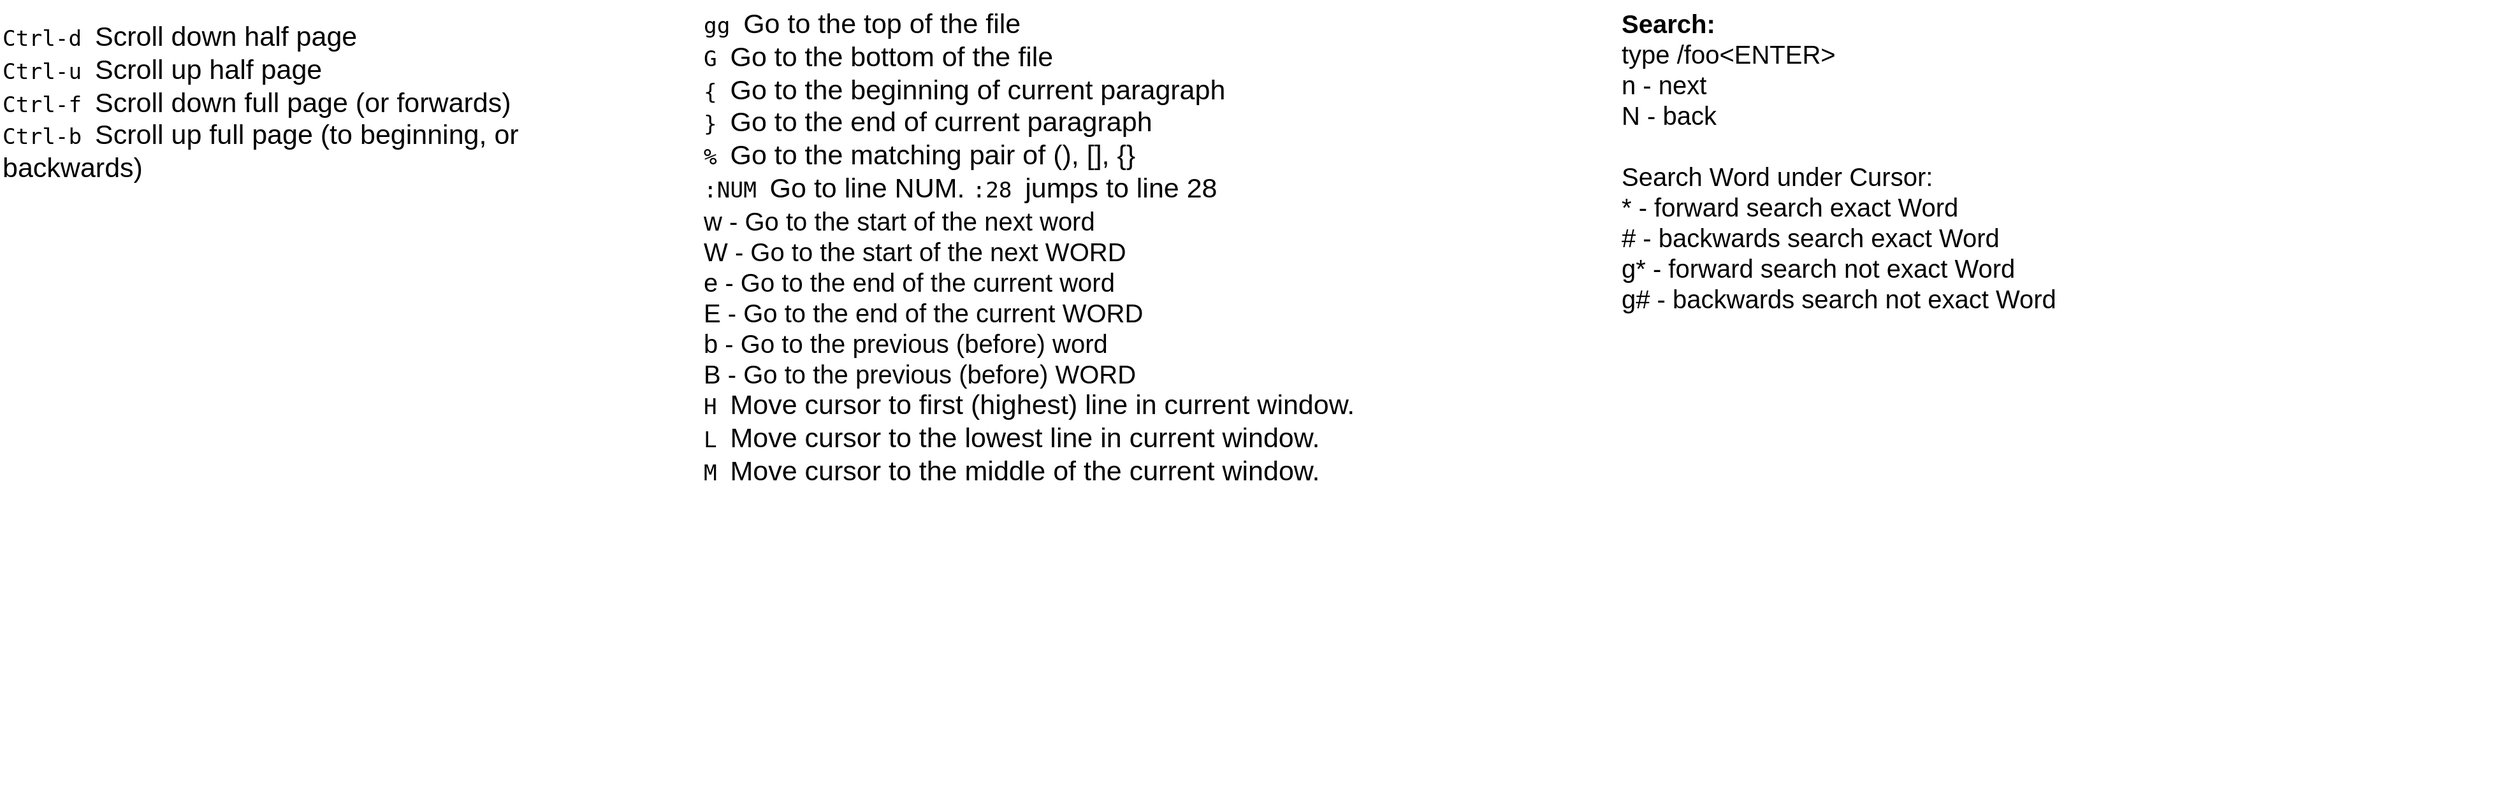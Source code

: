 <mxfile version="18.0.6" type="github">
  <diagram id="BKyIBWXtHGFlfNe0NvQe" name="Page-1">
    <mxGraphModel dx="2966" dy="895" grid="1" gridSize="10" guides="1" tooltips="1" connect="1" arrows="1" fold="1" page="1" pageScale="1" pageWidth="1200" pageHeight="1920" math="0" shadow="0">
      <root>
        <mxCell id="0" />
        <mxCell id="1" parent="0" />
        <mxCell id="8CGCrLb8g6kRV5iT2Z4M-1" value="&lt;span id=&quot;page83R_mcid0&quot; class=&quot;markedContent&quot;&gt;&lt;span dir=&quot;ltr&quot; role=&quot;presentation&quot; style=&quot;left: 432.062px; top: 975.071px; font-size: 17.215px; font-family: monospace; transform: scaleX(1.0);&quot;&gt;gg&lt;/span&gt;&lt;span dir=&quot;ltr&quot; role=&quot;presentation&quot; style=&quot;left: 452.79px; top: 975.071px; font-size: 17.215px; font-family: monospace;&quot;&gt; &lt;/span&gt;&lt;span dir=&quot;ltr&quot; role=&quot;presentation&quot; style=&quot;left: 582.403px; top: 971.772px; font-size: 21.519px; font-family: sans-serif; transform: scaleX(1.007);&quot;&gt;Go to the top of the file&lt;/span&gt;&lt;br role=&quot;presentation&quot;&gt;&lt;span dir=&quot;ltr&quot; role=&quot;presentation&quot; style=&quot;left: 432.062px; top: 1005.2px; font-size: 17.215px; font-family: monospace;&quot;&gt;G&lt;/span&gt;&lt;span dir=&quot;ltr&quot; role=&quot;presentation&quot; style=&quot;left: 442.426px; top: 1005.2px; font-size: 17.215px; font-family: monospace;&quot;&gt; &lt;/span&gt;&lt;span dir=&quot;ltr&quot; role=&quot;presentation&quot; style=&quot;left: 582.403px; top: 1001.9px; font-size: 21.519px; font-family: sans-serif; transform: scaleX(1.004);&quot;&gt;Go to the bottom of the file&lt;/span&gt;&lt;br role=&quot;presentation&quot;&gt;&lt;span dir=&quot;ltr&quot; role=&quot;presentation&quot; style=&quot;left: 432.062px; top: 1035.33px; font-size: 17.215px; font-family: monospace;&quot;&gt;{&lt;/span&gt;&lt;span dir=&quot;ltr&quot; role=&quot;presentation&quot; style=&quot;left: 442.426px; top: 1035.33px; font-size: 17.215px; font-family: monospace;&quot;&gt; &lt;/span&gt;&lt;span dir=&quot;ltr&quot; role=&quot;presentation&quot; style=&quot;left: 582.403px; top: 1032.03px; font-size: 21.519px; font-family: sans-serif; transform: scaleX(1.021);&quot;&gt;Go to the beginning of current paragraph&lt;/span&gt;&lt;br role=&quot;presentation&quot;&gt;&lt;span dir=&quot;ltr&quot; role=&quot;presentation&quot; style=&quot;left: 432.062px; top: 1065.45px; font-size: 17.215px; font-family: monospace;&quot;&gt;}&lt;/span&gt;&lt;span dir=&quot;ltr&quot; role=&quot;presentation&quot; style=&quot;left: 442.426px; top: 1065.45px; font-size: 17.215px; font-family: monospace;&quot;&gt; &lt;/span&gt;&lt;span dir=&quot;ltr&quot; role=&quot;presentation&quot; style=&quot;left: 582.403px; top: 1062.15px; font-size: 21.519px; font-family: sans-serif; transform: scaleX(1.018);&quot;&gt;Go to the end of current paragraph&lt;/span&gt;&lt;br role=&quot;presentation&quot;&gt;&lt;span dir=&quot;ltr&quot; role=&quot;presentation&quot; style=&quot;left: 432.062px; top: 1095.58px; font-size: 17.215px; font-family: monospace;&quot;&gt;%&lt;/span&gt;&lt;span dir=&quot;ltr&quot; role=&quot;presentation&quot; style=&quot;left: 442.426px; top: 1095.58px; font-size: 17.215px; font-family: monospace;&quot;&gt; &lt;/span&gt;&lt;span dir=&quot;ltr&quot; role=&quot;presentation&quot; style=&quot;left: 582.403px; top: 1092.28px; font-size: 21.519px; font-family: sans-serif; transform: scaleX(1.01);&quot;&gt;Go to the matching pair of (), [], {}&lt;/span&gt;&lt;br role=&quot;presentation&quot;&gt;&lt;span dir=&quot;ltr&quot; role=&quot;presentation&quot; style=&quot;left: 432.062px; top: 1155.83px; font-size: 17.215px; font-family: monospace; transform: scaleX(1.0);&quot;&gt;:NUM&lt;/span&gt;&lt;span dir=&quot;ltr&quot; role=&quot;presentation&quot; style=&quot;left: 473.517px; top: 1155.83px; font-size: 17.215px; font-family: monospace;&quot;&gt; &lt;/span&gt;&lt;span dir=&quot;ltr&quot; role=&quot;presentation&quot; style=&quot;left: 582.403px; top: 1152.53px; font-size: 21.519px; font-family: sans-serif; transform: scaleX(1.062);&quot;&gt;Go to line NUM.&lt;/span&gt;&lt;span dir=&quot;ltr&quot; role=&quot;presentation&quot; style=&quot;left: 760.904px; top: 1152.53px; font-size: 21.519px; font-family: sans-serif;&quot;&gt; &lt;/span&gt;&lt;span dir=&quot;ltr&quot; role=&quot;presentation&quot; style=&quot;left: 767.748px; top: 1155.83px; font-size: 17.215px; font-family: monospace; transform: scaleX(1.0);&quot;&gt;:28&lt;/span&gt;&lt;span dir=&quot;ltr&quot; role=&quot;presentation&quot; style=&quot;left: 798.839px; top: 1155.83px; font-size: 17.215px; font-family: monospace;&quot;&gt; &lt;/span&gt;&lt;span dir=&quot;ltr&quot; role=&quot;presentation&quot; style=&quot;left: 805.682px; top: 1152.53px; font-size: 21.519px; font-family: sans-serif; transform: scaleX(1.011);&quot;&gt;jumps to line 28&lt;/span&gt;&lt;/span&gt;&lt;div style=&quot;font-size: 20px;&quot;&gt;&lt;font style=&quot;font-size: 20px;&quot;&gt;&lt;span id=&quot;page80R_mcid0&quot; class=&quot;markedContent&quot;&gt;&lt;span dir=&quot;ltr&quot; role=&quot;presentation&quot; style=&quot;left: 501.065px; top: 930.726px;&quot;&gt;w&lt;/span&gt;&lt;span dir=&quot;ltr&quot; role=&quot;presentation&quot; style=&quot;left: 511.429px; top: 930.726px;&quot;&gt; - &lt;/span&gt;&lt;span dir=&quot;ltr&quot; role=&quot;presentation&quot; style=&quot;left: 574.171px; top: 927.427px; transform: scaleX(1.005);&quot;&gt;Go to the start of the next&lt;/span&gt;&lt;span dir=&quot;ltr&quot; role=&quot;presentation&quot; style=&quot;left: 857.234px; top: 927.427px;&quot;&gt; &lt;/span&gt;&lt;span dir=&quot;ltr&quot; role=&quot;presentation&quot; style=&quot;left: 864.077px; top: 927.427px;&quot;&gt;w&lt;/span&gt;&lt;span dir=&quot;ltr&quot; role=&quot;presentation&quot; style=&quot;left: 882.605px; top: 927.427px; transform: scaleX(1.049);&quot;&gt;ord&lt;/span&gt;&lt;br role=&quot;presentation&quot;&gt;&lt;span dir=&quot;ltr&quot; role=&quot;presentation&quot; style=&quot;left: 501.065px; top: 960.854px;&quot;&gt;W&lt;/span&gt;&lt;span dir=&quot;ltr&quot; role=&quot;presentation&quot; style=&quot;left: 511.429px; top: 960.854px;&quot;&gt; - &lt;/span&gt;&lt;span dir=&quot;ltr&quot; role=&quot;presentation&quot; style=&quot;left: 574.171px; top: 957.554px; transform: scaleX(1.005);&quot;&gt;Go to the start of the next&lt;/span&gt;&lt;span dir=&quot;ltr&quot; role=&quot;presentation&quot; style=&quot;left: 857.234px; top: 957.554px;&quot;&gt; &lt;/span&gt;&lt;span dir=&quot;ltr&quot; role=&quot;presentation&quot; style=&quot;left: 864.077px; top: 957.554px;&quot;&gt;W&lt;/span&gt;&lt;span dir=&quot;ltr&quot; role=&quot;presentation&quot; style=&quot;left: 888.245px; top: 957.554px; transform: scaleX(1.055);&quot;&gt;ORD&lt;/span&gt;&lt;br role=&quot;presentation&quot;&gt;&lt;span dir=&quot;ltr&quot; role=&quot;presentation&quot; style=&quot;left: 501.065px; top: 990.981px;&quot;&gt;e&lt;/span&gt;&lt;span dir=&quot;ltr&quot; role=&quot;presentation&quot; style=&quot;left: 511.429px; top: 990.981px;&quot;&gt; &lt;/span&gt;&lt;span dir=&quot;ltr&quot; role=&quot;presentation&quot; style=&quot;left: 574.171px; top: 987.681px; transform: scaleX(1.003);&quot;&gt;- Go to the&lt;/span&gt;&lt;span dir=&quot;ltr&quot; role=&quot;presentation&quot; style=&quot;left: 674.859px; top: 987.681px;&quot;&gt; &lt;/span&gt;&lt;span dir=&quot;ltr&quot; role=&quot;presentation&quot; style=&quot;left: 681.703px; top: 987.681px;&quot;&gt;e&lt;/span&gt;&lt;span dir=&quot;ltr&quot; role=&quot;presentation&quot; style=&quot;left: 695.39px; top: 987.681px; transform: scaleX(1.026);&quot;&gt;nd of the current&lt;/span&gt;&lt;span dir=&quot;ltr&quot; role=&quot;presentation&quot; style=&quot;left: 881.445px; top: 987.681px;&quot;&gt; &lt;/span&gt;&lt;span dir=&quot;ltr&quot; role=&quot;presentation&quot; style=&quot;left: 888.288px; top: 987.681px; transform: scaleX(1.121);&quot;&gt;word&lt;/span&gt;&lt;br role=&quot;presentation&quot;&gt;&lt;span dir=&quot;ltr&quot; role=&quot;presentation&quot; style=&quot;left: 501.065px; top: 1021.11px;&quot;&gt;E&lt;/span&gt;&lt;span dir=&quot;ltr&quot; role=&quot;presentation&quot; style=&quot;left: 511.429px; top: 1021.11px;&quot;&gt; - &lt;/span&gt;&lt;span dir=&quot;ltr&quot; role=&quot;presentation&quot; style=&quot;left: 574.171px; top: 1017.81px; transform: scaleX(1.003);&quot;&gt;Go to the&lt;/span&gt;&lt;span dir=&quot;ltr&quot; role=&quot;presentation&quot; style=&quot;left: 674.859px; top: 1017.81px;&quot;&gt; &lt;/span&gt;&lt;span dir=&quot;ltr&quot; role=&quot;presentation&quot; style=&quot;left: 681.703px; top: 1017.81px;&quot;&gt;e&lt;/span&gt;&lt;span dir=&quot;ltr&quot; role=&quot;presentation&quot; style=&quot;left: 695.39px; top: 1017.81px; transform: scaleX(1.026);&quot;&gt;nd of the current&lt;/span&gt;&lt;span dir=&quot;ltr&quot; role=&quot;presentation&quot; style=&quot;left: 881.445px; top: 1017.81px;&quot;&gt; &lt;/span&gt;&lt;span dir=&quot;ltr&quot; role=&quot;presentation&quot; style=&quot;left: 888.288px; top: 1017.81px; transform: scaleX(1.14);&quot;&gt;WORD&lt;/span&gt;&lt;br role=&quot;presentation&quot;&gt;&lt;span dir=&quot;ltr&quot; role=&quot;presentation&quot; style=&quot;left: 501.065px; top: 1051.24px;&quot;&gt;b&lt;/span&gt;&lt;span dir=&quot;ltr&quot; role=&quot;presentation&quot; style=&quot;left: 511.429px; top: 1051.24px;&quot;&gt; - &lt;/span&gt;&lt;span dir=&quot;ltr&quot; role=&quot;presentation&quot; style=&quot;left: 574.171px; top: 1047.94px; transform: scaleX(1.009);&quot;&gt;Go to the previous (&lt;/span&gt;&lt;span dir=&quot;ltr&quot; role=&quot;presentation&quot; style=&quot;left: 790.632px; top: 1047.94px;&quot;&gt;b&lt;/span&gt;&lt;span dir=&quot;ltr&quot; role=&quot;presentation&quot; style=&quot;left: 805.675px; top: 1047.94px; transform: scaleX(1.017);&quot;&gt;efore)&lt;/span&gt;&lt;span dir=&quot;ltr&quot; role=&quot;presentation&quot; style=&quot;left: 870.749px; top: 1047.94px;&quot;&gt; &lt;/span&gt;&lt;span dir=&quot;ltr&quot; role=&quot;presentation&quot; style=&quot;left: 877.591px; top: 1047.94px; transform: scaleX(1.121);&quot;&gt;word&lt;/span&gt;&lt;br role=&quot;presentation&quot;&gt;&lt;span dir=&quot;ltr&quot; role=&quot;presentation&quot; style=&quot;left: 501.065px; top: 1081.36px;&quot;&gt;B&lt;/span&gt;&lt;span dir=&quot;ltr&quot; role=&quot;presentation&quot; style=&quot;left: 511.429px; top: 1081.36px;&quot;&gt; - &lt;/span&gt;&lt;span dir=&quot;ltr&quot; role=&quot;presentation&quot; style=&quot;left: 574.171px; top: 1078.06px; transform: scaleX(1.009);&quot;&gt;Go to the previous (&lt;/span&gt;&lt;span dir=&quot;ltr&quot; role=&quot;presentation&quot; style=&quot;left: 790.632px; top: 1078.06px;&quot;&gt;b&lt;/span&gt;&lt;span dir=&quot;ltr&quot; role=&quot;presentation&quot; style=&quot;left: 805.675px; top: 1078.06px; transform: scaleX(1.017);&quot;&gt;efore)&lt;/span&gt;&lt;span dir=&quot;ltr&quot; role=&quot;presentation&quot; style=&quot;left: 870.749px; top: 1078.06px;&quot;&gt; &lt;/span&gt;&lt;span dir=&quot;ltr&quot; role=&quot;presentation&quot; style=&quot;left: 877.591px; top: 1078.06px; transform: scaleX(1.14);&quot;&gt;WORD&lt;/span&gt;&lt;/span&gt;&lt;/font&gt;&lt;/div&gt;&lt;div style=&quot;font-size: 20px;&quot;&gt;&lt;span id=&quot;page83R_mcid0&quot; class=&quot;markedContent&quot;&gt;&lt;span dir=&quot;ltr&quot; role=&quot;presentation&quot; style=&quot;left: 406.918px; top: 1451.77px; font-size: 17.215px; font-family: monospace;&quot;&gt;H&lt;/span&gt;&lt;span dir=&quot;ltr&quot; role=&quot;presentation&quot; style=&quot;left: 417.281px; top: 1451.77px; font-size: 17.215px; font-family: monospace;&quot;&gt; &lt;/span&gt;&lt;span dir=&quot;ltr&quot; role=&quot;presentation&quot; style=&quot;left: 480.026px; top: 1448.47px; font-size: 21.519px; font-family: sans-serif; transform: scaleX(1.033);&quot;&gt;Move cursor to first (&lt;/span&gt;&lt;span dir=&quot;ltr&quot; role=&quot;presentation&quot; style=&quot;left: 712.087px; top: 1448.47px; font-size: 21.519px; font-family: sans-serif;&quot;&gt;h&lt;/span&gt;&lt;span dir=&quot;ltr&quot; role=&quot;presentation&quot; style=&quot;left: 727.733px; top: 1448.47px; font-size: 21.519px; font-family: sans-serif; transform: scaleX(1.03);&quot;&gt;ighest) line in current window.&lt;/span&gt;&lt;br role=&quot;presentation&quot;&gt;&lt;span dir=&quot;ltr&quot; role=&quot;presentation&quot; style=&quot;left: 406.918px; top: 1481.9px; font-size: 17.215px; font-family: monospace;&quot;&gt;L&lt;/span&gt;&lt;span dir=&quot;ltr&quot; role=&quot;presentation&quot; style=&quot;left: 417.281px; top: 1481.9px; font-size: 17.215px; font-family: monospace;&quot;&gt; &lt;/span&gt;&lt;span dir=&quot;ltr&quot; role=&quot;presentation&quot; style=&quot;left: 480.026px; top: 1478.6px; font-size: 21.519px; font-family: sans-serif; transform: scaleX(1.025);&quot;&gt;Move cursor to the&lt;/span&gt;&lt;span dir=&quot;ltr&quot; role=&quot;presentation&quot; style=&quot;left: 687.772px; top: 1478.6px; font-size: 21.519px; font-family: sans-serif;&quot;&gt; &lt;/span&gt;&lt;span dir=&quot;ltr&quot; role=&quot;presentation&quot; style=&quot;left: 694.615px; top: 1478.6px; font-size: 21.519px; font-family: sans-serif;&quot;&gt;l&lt;/span&gt;&lt;span dir=&quot;ltr&quot; role=&quot;presentation&quot; style=&quot;left: 702.792px; top: 1478.6px; font-size: 21.519px; font-family: sans-serif; transform: scaleX(1.029);&quot;&gt;owest line in current window.&lt;/span&gt;&lt;br role=&quot;presentation&quot;&gt;&lt;span dir=&quot;ltr&quot; role=&quot;presentation&quot; style=&quot;left: 406.918px; top: 1512.03px; font-size: 17.215px; font-family: monospace;&quot;&gt;M&lt;/span&gt;&lt;span dir=&quot;ltr&quot; role=&quot;presentation&quot; style=&quot;left: 417.281px; top: 1512.03px; font-size: 17.215px; font-family: monospace;&quot;&gt; &lt;/span&gt;&lt;span dir=&quot;ltr&quot; role=&quot;presentation&quot; style=&quot;left: 480.026px; top: 1508.73px; font-size: 21.519px; font-family: sans-serif; transform: scaleX(1.025);&quot;&gt;Move cursor to the&lt;/span&gt;&lt;span dir=&quot;ltr&quot; role=&quot;presentation&quot; style=&quot;left: 687.772px; top: 1508.73px; font-size: 21.519px; font-family: sans-serif;&quot;&gt; &lt;/span&gt;&lt;span dir=&quot;ltr&quot; role=&quot;presentation&quot; style=&quot;left: 694.615px; top: 1508.73px; font-size: 21.519px; font-family: sans-serif;&quot;&gt;m&lt;/span&gt;&lt;span dir=&quot;ltr&quot; role=&quot;presentation&quot; style=&quot;left: 717.382px; top: 1508.73px; font-size: 21.519px; font-family: sans-serif; transform: scaleX(1.027);&quot;&gt;iddle of the current window.&lt;/span&gt;&lt;/span&gt;&lt;font style=&quot;font-size: 20px;&quot;&gt;&lt;span id=&quot;page80R_mcid0&quot; class=&quot;markedContent&quot;&gt;&lt;span dir=&quot;ltr&quot; role=&quot;presentation&quot; style=&quot;left: 877.591px; top: 1078.06px; transform: scaleX(1.14);&quot;&gt;&lt;/span&gt;&lt;/span&gt;&lt;/font&gt;&lt;/div&gt;&lt;div&gt;&lt;span id=&quot;page80R_mcid0&quot; class=&quot;markedContent&quot;&gt;&lt;span dir=&quot;ltr&quot; role=&quot;presentation&quot; style=&quot;left: 501.065px; top: 930.726px; font-size: 17.215px; font-family: monospace;&quot;&gt;&lt;/span&gt;&lt;span dir=&quot;ltr&quot; role=&quot;presentation&quot; style=&quot;left: 877.591px; top: 1078.06px; font-size: 21.519px; font-family: sans-serif; transform: scaleX(1.14);&quot;&gt;&lt;/span&gt;&lt;/span&gt;&lt;/div&gt;" style="text;html=1;strokeColor=none;fillColor=none;align=left;verticalAlign=top;whiteSpace=wrap;rounded=0;" vertex="1" parent="1">
          <mxGeometry x="-400" y="40" width="960" height="600" as="geometry" />
        </mxCell>
        <mxCell id="8CGCrLb8g6kRV5iT2Z4M-2" value="&lt;div style=&quot;font-size: 20px;&quot;&gt;&lt;span id=&quot;page83R_mcid0&quot; class=&quot;markedContent&quot;&gt;&lt;span dir=&quot;ltr&quot; role=&quot;presentation&quot; style=&quot;left: 404.057px; top: 554.138px; font-size: 17.215px; font-family: monospace; transform: scaleX(1.0);&quot;&gt;Ctrl-d&lt;/span&gt;&lt;span dir=&quot;ltr&quot; role=&quot;presentation&quot; style=&quot;left: 466.239px; top: 554.138px; font-size: 17.215px; font-family: monospace;&quot;&gt; &lt;/span&gt;&lt;span dir=&quot;ltr&quot; role=&quot;presentation&quot; style=&quot;left: 538.258px; top: 550.838px; font-size: 21.519px; font-family: sans-serif; transform: scaleX(1.082);&quot;&gt;Scroll&lt;/span&gt;&lt;span dir=&quot;ltr&quot; role=&quot;presentation&quot; style=&quot;left: 602.062px; top: 550.838px; font-size: 21.519px; font-family: sans-serif;&quot;&gt; &lt;/span&gt;&lt;span dir=&quot;ltr&quot; role=&quot;presentation&quot; style=&quot;left: 608.904px; top: 550.838px; font-size: 21.519px; font-family: sans-serif;&quot;&gt;d&lt;/span&gt;&lt;span dir=&quot;ltr&quot; role=&quot;presentation&quot; style=&quot;left: 623.947px; top: 550.838px; font-size: 21.519px; font-family: sans-serif; transform: scaleX(1.009);&quot;&gt;own half page&lt;/span&gt;&lt;br role=&quot;presentation&quot;&gt;&lt;span dir=&quot;ltr&quot; role=&quot;presentation&quot; style=&quot;left: 404.057px; top: 584.265px; font-size: 17.215px; font-family: monospace; transform: scaleX(1.0);&quot;&gt;Ctrl-u&lt;/span&gt;&lt;span dir=&quot;ltr&quot; role=&quot;presentation&quot; style=&quot;left: 466.239px; top: 584.265px; font-size: 17.215px; font-family: monospace;&quot;&gt; &lt;/span&gt;&lt;span dir=&quot;ltr&quot; role=&quot;presentation&quot; style=&quot;left: 538.258px; top: 580.965px; font-size: 21.519px; font-family: sans-serif; transform: scaleX(1.082);&quot;&gt;Scroll&lt;/span&gt;&lt;span dir=&quot;ltr&quot; role=&quot;presentation&quot; style=&quot;left: 602.062px; top: 580.965px; font-size: 21.519px; font-family: sans-serif;&quot;&gt; &lt;/span&gt;&lt;span dir=&quot;ltr&quot; role=&quot;presentation&quot; style=&quot;left: 608.904px; top: 580.965px; font-size: 21.519px; font-family: sans-serif;&quot;&gt;u&lt;/span&gt;&lt;span dir=&quot;ltr&quot; role=&quot;presentation&quot; style=&quot;left: 624.55px; top: 580.965px; font-size: 21.519px; font-family: sans-serif; transform: scaleX(1.006);&quot;&gt;p half page&lt;/span&gt;&lt;br role=&quot;presentation&quot;&gt;&lt;span dir=&quot;ltr&quot; role=&quot;presentation&quot; style=&quot;left: 404.057px; top: 614.392px; font-size: 17.215px; font-family: monospace; transform: scaleX(1.0);&quot;&gt;Ctrl-f&lt;/span&gt;&lt;span dir=&quot;ltr&quot; role=&quot;presentation&quot; style=&quot;left: 466.239px; top: 614.392px; font-size: 17.215px; font-family: monospace;&quot;&gt; &lt;/span&gt;&lt;span dir=&quot;ltr&quot; role=&quot;presentation&quot; style=&quot;left: 538.258px; top: 611.092px; font-size: 21.519px; font-family: sans-serif; transform: scaleX(1.047);&quot;&gt;Scroll down&lt;/span&gt;&lt;span dir=&quot;ltr&quot; role=&quot;presentation&quot; style=&quot;left: 667.91px; top: 611.092px; font-size: 21.519px; font-family: sans-serif;&quot;&gt; &lt;/span&gt;&lt;span dir=&quot;ltr&quot; role=&quot;presentation&quot; style=&quot;left: 674.753px; top: 611.092px; font-size: 21.519px; font-family: sans-serif;&quot;&gt;f&lt;/span&gt;&lt;span dir=&quot;ltr&quot; role=&quot;presentation&quot; style=&quot;left: 684.005px; top: 611.092px; font-size: 21.519px; font-family: sans-serif; transform: scaleX(1.022);&quot;&gt;ull page (or&lt;/span&gt;&lt;span dir=&quot;ltr&quot; role=&quot;presentation&quot; style=&quot;left: 810.064px; top: 611.092px; font-size: 21.519px; font-family: sans-serif;&quot;&gt; &lt;/span&gt;&lt;span dir=&quot;ltr&quot; role=&quot;presentation&quot; style=&quot;left: 816.907px; top: 611.092px; font-size: 21.519px; font-family: sans-serif;&quot;&gt;f&lt;/span&gt;&lt;span dir=&quot;ltr&quot; role=&quot;presentation&quot; style=&quot;left: 826.162px; top: 611.092px; font-size: 21.519px; font-family: sans-serif; transform: scaleX(1.036);&quot;&gt;orwards)&lt;/span&gt;&lt;br role=&quot;presentation&quot;&gt;&lt;span dir=&quot;ltr&quot; role=&quot;presentation&quot; style=&quot;left: 404.057px; top: 644.519px; font-size: 17.215px; font-family: monospace; transform: scaleX(1.0);&quot;&gt;Ctrl-b&lt;/span&gt;&lt;span dir=&quot;ltr&quot; role=&quot;presentation&quot; style=&quot;left: 466.239px; top: 644.519px; font-size: 17.215px; font-family: monospace;&quot;&gt; &lt;/span&gt;&lt;span dir=&quot;ltr&quot; role=&quot;presentation&quot; style=&quot;left: 538.258px; top: 641.22px; font-size: 21.519px; font-family: sans-serif; transform: scaleX(1.03);&quot;&gt;Scroll up full page (to&lt;/span&gt;&lt;span dir=&quot;ltr&quot; role=&quot;presentation&quot; style=&quot;left: 775.764px; top: 641.22px; font-size: 21.519px; font-family: sans-serif;&quot;&gt; &lt;/span&gt;&lt;span dir=&quot;ltr&quot; role=&quot;presentation&quot; style=&quot;left: 782.606px; top: 641.22px; font-size: 21.519px; font-family: sans-serif;&quot;&gt;b&lt;/span&gt;&lt;span dir=&quot;ltr&quot; role=&quot;presentation&quot; style=&quot;left: 797.65px; top: 641.22px; font-size: 21.519px; font-family: sans-serif; transform: scaleX(1.027);&quot;&gt;eginning, or&lt;/span&gt;&lt;span dir=&quot;ltr&quot; role=&quot;presentation&quot; style=&quot;left: 930.207px; top: 641.22px; font-size: 21.519px; font-family: sans-serif;&quot;&gt; &lt;/span&gt;&lt;span dir=&quot;ltr&quot; role=&quot;presentation&quot; style=&quot;left: 937.049px; top: 641.22px; font-size: 21.519px; font-family: sans-serif;&quot;&gt;b&lt;/span&gt;&lt;span dir=&quot;ltr&quot; role=&quot;presentation&quot; style=&quot;left: 952.092px; top: 641.22px; font-size: 21.519px; font-family: sans-serif; transform: scaleX(1.024);&quot;&gt;ackwards)&lt;/span&gt;&lt;/span&gt;&lt;/div&gt;" style="text;html=1;strokeColor=none;fillColor=none;align=left;verticalAlign=top;whiteSpace=wrap;rounded=0;fontFamily=Helvetica;fontSize=20;" vertex="1" parent="1">
          <mxGeometry x="-950" y="50" width="480" height="620" as="geometry" />
        </mxCell>
        <mxCell id="8CGCrLb8g6kRV5iT2Z4M-3" value="&lt;div&gt;&lt;b&gt;Search:&lt;/b&gt;&lt;/div&gt;&lt;div&gt;type /foo&amp;lt;ENTER&amp;gt;&lt;/div&gt;&lt;div&gt;n - next&lt;/div&gt;&lt;div&gt;N - back&lt;/div&gt;&lt;div&gt;&lt;br&gt;&lt;/div&gt;&lt;div&gt;Search Word under Cursor: &lt;br&gt;&lt;/div&gt;&lt;div&gt;* - forward search exact Word&lt;/div&gt;&lt;div&gt;# - backwards search exact Word&lt;/div&gt;&lt;div&gt;g* - forward search not exact Word&lt;/div&gt;&lt;div&gt;g# - backwards search not exact Word&lt;br&gt;&lt;/div&gt;" style="text;html=1;strokeColor=none;fillColor=none;align=left;verticalAlign=top;whiteSpace=wrap;rounded=0;fontFamily=Helvetica;fontSize=20;" vertex="1" parent="1">
          <mxGeometry x="320" y="40" width="690" height="300" as="geometry" />
        </mxCell>
      </root>
    </mxGraphModel>
  </diagram>
</mxfile>
